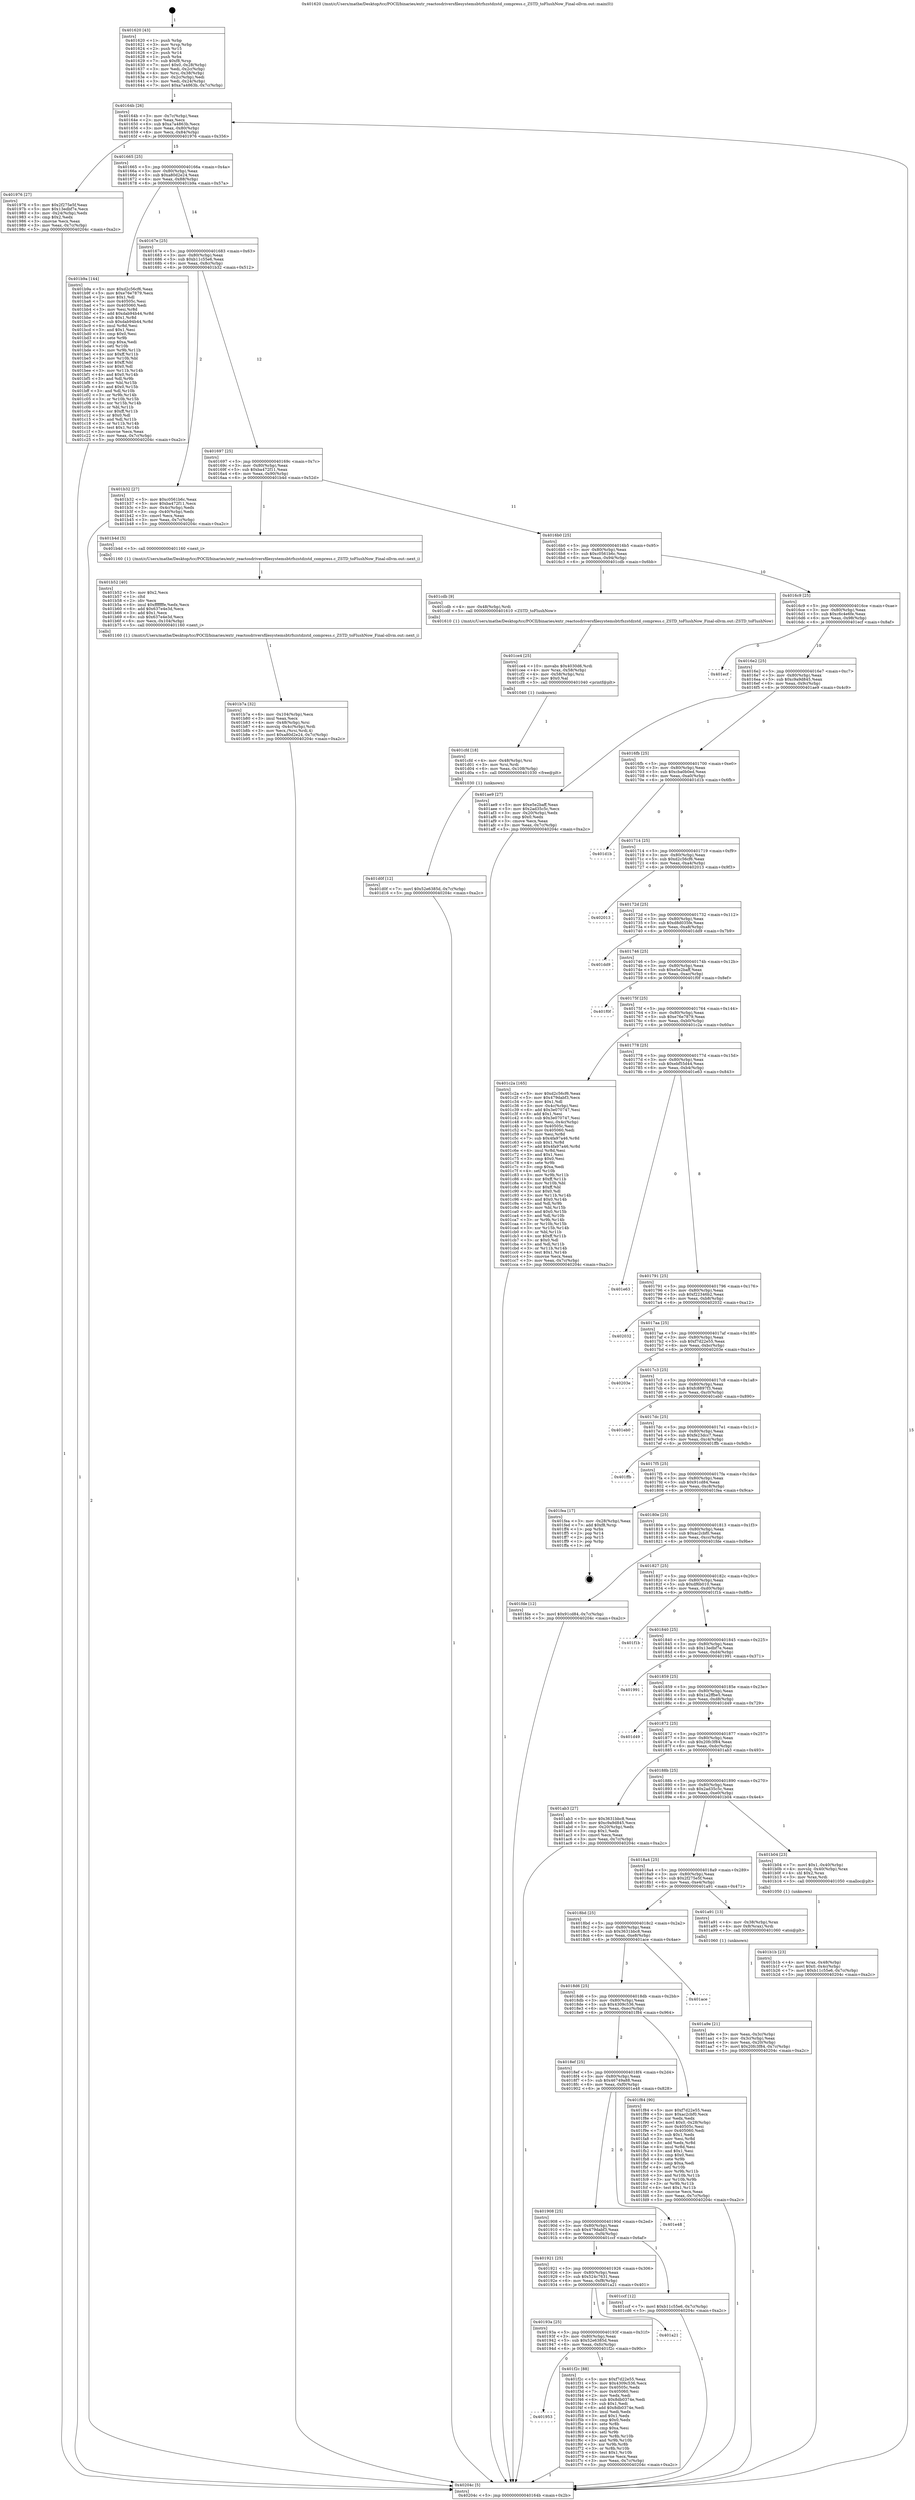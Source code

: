 digraph "0x401620" {
  label = "0x401620 (/mnt/c/Users/mathe/Desktop/tcc/POCII/binaries/extr_reactosdriversfilesystemsbtrfszstdzstd_compress.c_ZSTD_toFlushNow_Final-ollvm.out::main(0))"
  labelloc = "t"
  node[shape=record]

  Entry [label="",width=0.3,height=0.3,shape=circle,fillcolor=black,style=filled]
  "0x40164b" [label="{
     0x40164b [26]\l
     | [instrs]\l
     &nbsp;&nbsp;0x40164b \<+3\>: mov -0x7c(%rbp),%eax\l
     &nbsp;&nbsp;0x40164e \<+2\>: mov %eax,%ecx\l
     &nbsp;&nbsp;0x401650 \<+6\>: sub $0xa7a4863b,%ecx\l
     &nbsp;&nbsp;0x401656 \<+3\>: mov %eax,-0x80(%rbp)\l
     &nbsp;&nbsp;0x401659 \<+6\>: mov %ecx,-0x84(%rbp)\l
     &nbsp;&nbsp;0x40165f \<+6\>: je 0000000000401976 \<main+0x356\>\l
  }"]
  "0x401976" [label="{
     0x401976 [27]\l
     | [instrs]\l
     &nbsp;&nbsp;0x401976 \<+5\>: mov $0x2f275e5f,%eax\l
     &nbsp;&nbsp;0x40197b \<+5\>: mov $0x13edbf7e,%ecx\l
     &nbsp;&nbsp;0x401980 \<+3\>: mov -0x24(%rbp),%edx\l
     &nbsp;&nbsp;0x401983 \<+3\>: cmp $0x2,%edx\l
     &nbsp;&nbsp;0x401986 \<+3\>: cmovne %ecx,%eax\l
     &nbsp;&nbsp;0x401989 \<+3\>: mov %eax,-0x7c(%rbp)\l
     &nbsp;&nbsp;0x40198c \<+5\>: jmp 000000000040204c \<main+0xa2c\>\l
  }"]
  "0x401665" [label="{
     0x401665 [25]\l
     | [instrs]\l
     &nbsp;&nbsp;0x401665 \<+5\>: jmp 000000000040166a \<main+0x4a\>\l
     &nbsp;&nbsp;0x40166a \<+3\>: mov -0x80(%rbp),%eax\l
     &nbsp;&nbsp;0x40166d \<+5\>: sub $0xa80d2e24,%eax\l
     &nbsp;&nbsp;0x401672 \<+6\>: mov %eax,-0x88(%rbp)\l
     &nbsp;&nbsp;0x401678 \<+6\>: je 0000000000401b9a \<main+0x57a\>\l
  }"]
  "0x40204c" [label="{
     0x40204c [5]\l
     | [instrs]\l
     &nbsp;&nbsp;0x40204c \<+5\>: jmp 000000000040164b \<main+0x2b\>\l
  }"]
  "0x401620" [label="{
     0x401620 [43]\l
     | [instrs]\l
     &nbsp;&nbsp;0x401620 \<+1\>: push %rbp\l
     &nbsp;&nbsp;0x401621 \<+3\>: mov %rsp,%rbp\l
     &nbsp;&nbsp;0x401624 \<+2\>: push %r15\l
     &nbsp;&nbsp;0x401626 \<+2\>: push %r14\l
     &nbsp;&nbsp;0x401628 \<+1\>: push %rbx\l
     &nbsp;&nbsp;0x401629 \<+7\>: sub $0xf8,%rsp\l
     &nbsp;&nbsp;0x401630 \<+7\>: movl $0x0,-0x28(%rbp)\l
     &nbsp;&nbsp;0x401637 \<+3\>: mov %edi,-0x2c(%rbp)\l
     &nbsp;&nbsp;0x40163a \<+4\>: mov %rsi,-0x38(%rbp)\l
     &nbsp;&nbsp;0x40163e \<+3\>: mov -0x2c(%rbp),%edi\l
     &nbsp;&nbsp;0x401641 \<+3\>: mov %edi,-0x24(%rbp)\l
     &nbsp;&nbsp;0x401644 \<+7\>: movl $0xa7a4863b,-0x7c(%rbp)\l
  }"]
  Exit [label="",width=0.3,height=0.3,shape=circle,fillcolor=black,style=filled,peripheries=2]
  "0x401b9a" [label="{
     0x401b9a [144]\l
     | [instrs]\l
     &nbsp;&nbsp;0x401b9a \<+5\>: mov $0xd2c56cf6,%eax\l
     &nbsp;&nbsp;0x401b9f \<+5\>: mov $0xe76e7879,%ecx\l
     &nbsp;&nbsp;0x401ba4 \<+2\>: mov $0x1,%dl\l
     &nbsp;&nbsp;0x401ba6 \<+7\>: mov 0x40505c,%esi\l
     &nbsp;&nbsp;0x401bad \<+7\>: mov 0x405060,%edi\l
     &nbsp;&nbsp;0x401bb4 \<+3\>: mov %esi,%r8d\l
     &nbsp;&nbsp;0x401bb7 \<+7\>: add $0xdab94b44,%r8d\l
     &nbsp;&nbsp;0x401bbe \<+4\>: sub $0x1,%r8d\l
     &nbsp;&nbsp;0x401bc2 \<+7\>: sub $0xdab94b44,%r8d\l
     &nbsp;&nbsp;0x401bc9 \<+4\>: imul %r8d,%esi\l
     &nbsp;&nbsp;0x401bcd \<+3\>: and $0x1,%esi\l
     &nbsp;&nbsp;0x401bd0 \<+3\>: cmp $0x0,%esi\l
     &nbsp;&nbsp;0x401bd3 \<+4\>: sete %r9b\l
     &nbsp;&nbsp;0x401bd7 \<+3\>: cmp $0xa,%edi\l
     &nbsp;&nbsp;0x401bda \<+4\>: setl %r10b\l
     &nbsp;&nbsp;0x401bde \<+3\>: mov %r9b,%r11b\l
     &nbsp;&nbsp;0x401be1 \<+4\>: xor $0xff,%r11b\l
     &nbsp;&nbsp;0x401be5 \<+3\>: mov %r10b,%bl\l
     &nbsp;&nbsp;0x401be8 \<+3\>: xor $0xff,%bl\l
     &nbsp;&nbsp;0x401beb \<+3\>: xor $0x0,%dl\l
     &nbsp;&nbsp;0x401bee \<+3\>: mov %r11b,%r14b\l
     &nbsp;&nbsp;0x401bf1 \<+4\>: and $0x0,%r14b\l
     &nbsp;&nbsp;0x401bf5 \<+3\>: and %dl,%r9b\l
     &nbsp;&nbsp;0x401bf8 \<+3\>: mov %bl,%r15b\l
     &nbsp;&nbsp;0x401bfb \<+4\>: and $0x0,%r15b\l
     &nbsp;&nbsp;0x401bff \<+3\>: and %dl,%r10b\l
     &nbsp;&nbsp;0x401c02 \<+3\>: or %r9b,%r14b\l
     &nbsp;&nbsp;0x401c05 \<+3\>: or %r10b,%r15b\l
     &nbsp;&nbsp;0x401c08 \<+3\>: xor %r15b,%r14b\l
     &nbsp;&nbsp;0x401c0b \<+3\>: or %bl,%r11b\l
     &nbsp;&nbsp;0x401c0e \<+4\>: xor $0xff,%r11b\l
     &nbsp;&nbsp;0x401c12 \<+3\>: or $0x0,%dl\l
     &nbsp;&nbsp;0x401c15 \<+3\>: and %dl,%r11b\l
     &nbsp;&nbsp;0x401c18 \<+3\>: or %r11b,%r14b\l
     &nbsp;&nbsp;0x401c1b \<+4\>: test $0x1,%r14b\l
     &nbsp;&nbsp;0x401c1f \<+3\>: cmovne %ecx,%eax\l
     &nbsp;&nbsp;0x401c22 \<+3\>: mov %eax,-0x7c(%rbp)\l
     &nbsp;&nbsp;0x401c25 \<+5\>: jmp 000000000040204c \<main+0xa2c\>\l
  }"]
  "0x40167e" [label="{
     0x40167e [25]\l
     | [instrs]\l
     &nbsp;&nbsp;0x40167e \<+5\>: jmp 0000000000401683 \<main+0x63\>\l
     &nbsp;&nbsp;0x401683 \<+3\>: mov -0x80(%rbp),%eax\l
     &nbsp;&nbsp;0x401686 \<+5\>: sub $0xb11c55e6,%eax\l
     &nbsp;&nbsp;0x40168b \<+6\>: mov %eax,-0x8c(%rbp)\l
     &nbsp;&nbsp;0x401691 \<+6\>: je 0000000000401b32 \<main+0x512\>\l
  }"]
  "0x401953" [label="{
     0x401953\l
  }", style=dashed]
  "0x401b32" [label="{
     0x401b32 [27]\l
     | [instrs]\l
     &nbsp;&nbsp;0x401b32 \<+5\>: mov $0xc0561b6c,%eax\l
     &nbsp;&nbsp;0x401b37 \<+5\>: mov $0xba472f11,%ecx\l
     &nbsp;&nbsp;0x401b3c \<+3\>: mov -0x4c(%rbp),%edx\l
     &nbsp;&nbsp;0x401b3f \<+3\>: cmp -0x40(%rbp),%edx\l
     &nbsp;&nbsp;0x401b42 \<+3\>: cmovl %ecx,%eax\l
     &nbsp;&nbsp;0x401b45 \<+3\>: mov %eax,-0x7c(%rbp)\l
     &nbsp;&nbsp;0x401b48 \<+5\>: jmp 000000000040204c \<main+0xa2c\>\l
  }"]
  "0x401697" [label="{
     0x401697 [25]\l
     | [instrs]\l
     &nbsp;&nbsp;0x401697 \<+5\>: jmp 000000000040169c \<main+0x7c\>\l
     &nbsp;&nbsp;0x40169c \<+3\>: mov -0x80(%rbp),%eax\l
     &nbsp;&nbsp;0x40169f \<+5\>: sub $0xba472f11,%eax\l
     &nbsp;&nbsp;0x4016a4 \<+6\>: mov %eax,-0x90(%rbp)\l
     &nbsp;&nbsp;0x4016aa \<+6\>: je 0000000000401b4d \<main+0x52d\>\l
  }"]
  "0x401f2c" [label="{
     0x401f2c [88]\l
     | [instrs]\l
     &nbsp;&nbsp;0x401f2c \<+5\>: mov $0xf7d22e55,%eax\l
     &nbsp;&nbsp;0x401f31 \<+5\>: mov $0x4309c536,%ecx\l
     &nbsp;&nbsp;0x401f36 \<+7\>: mov 0x40505c,%edx\l
     &nbsp;&nbsp;0x401f3d \<+7\>: mov 0x405060,%esi\l
     &nbsp;&nbsp;0x401f44 \<+2\>: mov %edx,%edi\l
     &nbsp;&nbsp;0x401f46 \<+6\>: sub $0x8db0374e,%edi\l
     &nbsp;&nbsp;0x401f4c \<+3\>: sub $0x1,%edi\l
     &nbsp;&nbsp;0x401f4f \<+6\>: add $0x8db0374e,%edi\l
     &nbsp;&nbsp;0x401f55 \<+3\>: imul %edi,%edx\l
     &nbsp;&nbsp;0x401f58 \<+3\>: and $0x1,%edx\l
     &nbsp;&nbsp;0x401f5b \<+3\>: cmp $0x0,%edx\l
     &nbsp;&nbsp;0x401f5e \<+4\>: sete %r8b\l
     &nbsp;&nbsp;0x401f62 \<+3\>: cmp $0xa,%esi\l
     &nbsp;&nbsp;0x401f65 \<+4\>: setl %r9b\l
     &nbsp;&nbsp;0x401f69 \<+3\>: mov %r8b,%r10b\l
     &nbsp;&nbsp;0x401f6c \<+3\>: and %r9b,%r10b\l
     &nbsp;&nbsp;0x401f6f \<+3\>: xor %r9b,%r8b\l
     &nbsp;&nbsp;0x401f72 \<+3\>: or %r8b,%r10b\l
     &nbsp;&nbsp;0x401f75 \<+4\>: test $0x1,%r10b\l
     &nbsp;&nbsp;0x401f79 \<+3\>: cmovne %ecx,%eax\l
     &nbsp;&nbsp;0x401f7c \<+3\>: mov %eax,-0x7c(%rbp)\l
     &nbsp;&nbsp;0x401f7f \<+5\>: jmp 000000000040204c \<main+0xa2c\>\l
  }"]
  "0x401b4d" [label="{
     0x401b4d [5]\l
     | [instrs]\l
     &nbsp;&nbsp;0x401b4d \<+5\>: call 0000000000401160 \<next_i\>\l
     | [calls]\l
     &nbsp;&nbsp;0x401160 \{1\} (/mnt/c/Users/mathe/Desktop/tcc/POCII/binaries/extr_reactosdriversfilesystemsbtrfszstdzstd_compress.c_ZSTD_toFlushNow_Final-ollvm.out::next_i)\l
  }"]
  "0x4016b0" [label="{
     0x4016b0 [25]\l
     | [instrs]\l
     &nbsp;&nbsp;0x4016b0 \<+5\>: jmp 00000000004016b5 \<main+0x95\>\l
     &nbsp;&nbsp;0x4016b5 \<+3\>: mov -0x80(%rbp),%eax\l
     &nbsp;&nbsp;0x4016b8 \<+5\>: sub $0xc0561b6c,%eax\l
     &nbsp;&nbsp;0x4016bd \<+6\>: mov %eax,-0x94(%rbp)\l
     &nbsp;&nbsp;0x4016c3 \<+6\>: je 0000000000401cdb \<main+0x6bb\>\l
  }"]
  "0x40193a" [label="{
     0x40193a [25]\l
     | [instrs]\l
     &nbsp;&nbsp;0x40193a \<+5\>: jmp 000000000040193f \<main+0x31f\>\l
     &nbsp;&nbsp;0x40193f \<+3\>: mov -0x80(%rbp),%eax\l
     &nbsp;&nbsp;0x401942 \<+5\>: sub $0x52e6385d,%eax\l
     &nbsp;&nbsp;0x401947 \<+6\>: mov %eax,-0xfc(%rbp)\l
     &nbsp;&nbsp;0x40194d \<+6\>: je 0000000000401f2c \<main+0x90c\>\l
  }"]
  "0x401cdb" [label="{
     0x401cdb [9]\l
     | [instrs]\l
     &nbsp;&nbsp;0x401cdb \<+4\>: mov -0x48(%rbp),%rdi\l
     &nbsp;&nbsp;0x401cdf \<+5\>: call 0000000000401610 \<ZSTD_toFlushNow\>\l
     | [calls]\l
     &nbsp;&nbsp;0x401610 \{1\} (/mnt/c/Users/mathe/Desktop/tcc/POCII/binaries/extr_reactosdriversfilesystemsbtrfszstdzstd_compress.c_ZSTD_toFlushNow_Final-ollvm.out::ZSTD_toFlushNow)\l
  }"]
  "0x4016c9" [label="{
     0x4016c9 [25]\l
     | [instrs]\l
     &nbsp;&nbsp;0x4016c9 \<+5\>: jmp 00000000004016ce \<main+0xae\>\l
     &nbsp;&nbsp;0x4016ce \<+3\>: mov -0x80(%rbp),%eax\l
     &nbsp;&nbsp;0x4016d1 \<+5\>: sub $0xc6c4e6fe,%eax\l
     &nbsp;&nbsp;0x4016d6 \<+6\>: mov %eax,-0x98(%rbp)\l
     &nbsp;&nbsp;0x4016dc \<+6\>: je 0000000000401ecf \<main+0x8af\>\l
  }"]
  "0x401a21" [label="{
     0x401a21\l
  }", style=dashed]
  "0x401ecf" [label="{
     0x401ecf\l
  }", style=dashed]
  "0x4016e2" [label="{
     0x4016e2 [25]\l
     | [instrs]\l
     &nbsp;&nbsp;0x4016e2 \<+5\>: jmp 00000000004016e7 \<main+0xc7\>\l
     &nbsp;&nbsp;0x4016e7 \<+3\>: mov -0x80(%rbp),%eax\l
     &nbsp;&nbsp;0x4016ea \<+5\>: sub $0xc9a9d845,%eax\l
     &nbsp;&nbsp;0x4016ef \<+6\>: mov %eax,-0x9c(%rbp)\l
     &nbsp;&nbsp;0x4016f5 \<+6\>: je 0000000000401ae9 \<main+0x4c9\>\l
  }"]
  "0x401d0f" [label="{
     0x401d0f [12]\l
     | [instrs]\l
     &nbsp;&nbsp;0x401d0f \<+7\>: movl $0x52e6385d,-0x7c(%rbp)\l
     &nbsp;&nbsp;0x401d16 \<+5\>: jmp 000000000040204c \<main+0xa2c\>\l
  }"]
  "0x401ae9" [label="{
     0x401ae9 [27]\l
     | [instrs]\l
     &nbsp;&nbsp;0x401ae9 \<+5\>: mov $0xe5e2baff,%eax\l
     &nbsp;&nbsp;0x401aee \<+5\>: mov $0x2ad35c5c,%ecx\l
     &nbsp;&nbsp;0x401af3 \<+3\>: mov -0x20(%rbp),%edx\l
     &nbsp;&nbsp;0x401af6 \<+3\>: cmp $0x0,%edx\l
     &nbsp;&nbsp;0x401af9 \<+3\>: cmove %ecx,%eax\l
     &nbsp;&nbsp;0x401afc \<+3\>: mov %eax,-0x7c(%rbp)\l
     &nbsp;&nbsp;0x401aff \<+5\>: jmp 000000000040204c \<main+0xa2c\>\l
  }"]
  "0x4016fb" [label="{
     0x4016fb [25]\l
     | [instrs]\l
     &nbsp;&nbsp;0x4016fb \<+5\>: jmp 0000000000401700 \<main+0xe0\>\l
     &nbsp;&nbsp;0x401700 \<+3\>: mov -0x80(%rbp),%eax\l
     &nbsp;&nbsp;0x401703 \<+5\>: sub $0xcba0b0ed,%eax\l
     &nbsp;&nbsp;0x401708 \<+6\>: mov %eax,-0xa0(%rbp)\l
     &nbsp;&nbsp;0x40170e \<+6\>: je 0000000000401d1b \<main+0x6fb\>\l
  }"]
  "0x401cfd" [label="{
     0x401cfd [18]\l
     | [instrs]\l
     &nbsp;&nbsp;0x401cfd \<+4\>: mov -0x48(%rbp),%rsi\l
     &nbsp;&nbsp;0x401d01 \<+3\>: mov %rsi,%rdi\l
     &nbsp;&nbsp;0x401d04 \<+6\>: mov %eax,-0x108(%rbp)\l
     &nbsp;&nbsp;0x401d0a \<+5\>: call 0000000000401030 \<free@plt\>\l
     | [calls]\l
     &nbsp;&nbsp;0x401030 \{1\} (unknown)\l
  }"]
  "0x401d1b" [label="{
     0x401d1b\l
  }", style=dashed]
  "0x401714" [label="{
     0x401714 [25]\l
     | [instrs]\l
     &nbsp;&nbsp;0x401714 \<+5\>: jmp 0000000000401719 \<main+0xf9\>\l
     &nbsp;&nbsp;0x401719 \<+3\>: mov -0x80(%rbp),%eax\l
     &nbsp;&nbsp;0x40171c \<+5\>: sub $0xd2c56cf6,%eax\l
     &nbsp;&nbsp;0x401721 \<+6\>: mov %eax,-0xa4(%rbp)\l
     &nbsp;&nbsp;0x401727 \<+6\>: je 0000000000402013 \<main+0x9f3\>\l
  }"]
  "0x401ce4" [label="{
     0x401ce4 [25]\l
     | [instrs]\l
     &nbsp;&nbsp;0x401ce4 \<+10\>: movabs $0x4030d6,%rdi\l
     &nbsp;&nbsp;0x401cee \<+4\>: mov %rax,-0x58(%rbp)\l
     &nbsp;&nbsp;0x401cf2 \<+4\>: mov -0x58(%rbp),%rsi\l
     &nbsp;&nbsp;0x401cf6 \<+2\>: mov $0x0,%al\l
     &nbsp;&nbsp;0x401cf8 \<+5\>: call 0000000000401040 \<printf@plt\>\l
     | [calls]\l
     &nbsp;&nbsp;0x401040 \{1\} (unknown)\l
  }"]
  "0x402013" [label="{
     0x402013\l
  }", style=dashed]
  "0x40172d" [label="{
     0x40172d [25]\l
     | [instrs]\l
     &nbsp;&nbsp;0x40172d \<+5\>: jmp 0000000000401732 \<main+0x112\>\l
     &nbsp;&nbsp;0x401732 \<+3\>: mov -0x80(%rbp),%eax\l
     &nbsp;&nbsp;0x401735 \<+5\>: sub $0xd8d035fe,%eax\l
     &nbsp;&nbsp;0x40173a \<+6\>: mov %eax,-0xa8(%rbp)\l
     &nbsp;&nbsp;0x401740 \<+6\>: je 0000000000401dd9 \<main+0x7b9\>\l
  }"]
  "0x401921" [label="{
     0x401921 [25]\l
     | [instrs]\l
     &nbsp;&nbsp;0x401921 \<+5\>: jmp 0000000000401926 \<main+0x306\>\l
     &nbsp;&nbsp;0x401926 \<+3\>: mov -0x80(%rbp),%eax\l
     &nbsp;&nbsp;0x401929 \<+5\>: sub $0x524c7631,%eax\l
     &nbsp;&nbsp;0x40192e \<+6\>: mov %eax,-0xf8(%rbp)\l
     &nbsp;&nbsp;0x401934 \<+6\>: je 0000000000401a21 \<main+0x401\>\l
  }"]
  "0x401dd9" [label="{
     0x401dd9\l
  }", style=dashed]
  "0x401746" [label="{
     0x401746 [25]\l
     | [instrs]\l
     &nbsp;&nbsp;0x401746 \<+5\>: jmp 000000000040174b \<main+0x12b\>\l
     &nbsp;&nbsp;0x40174b \<+3\>: mov -0x80(%rbp),%eax\l
     &nbsp;&nbsp;0x40174e \<+5\>: sub $0xe5e2baff,%eax\l
     &nbsp;&nbsp;0x401753 \<+6\>: mov %eax,-0xac(%rbp)\l
     &nbsp;&nbsp;0x401759 \<+6\>: je 0000000000401f0f \<main+0x8ef\>\l
  }"]
  "0x401ccf" [label="{
     0x401ccf [12]\l
     | [instrs]\l
     &nbsp;&nbsp;0x401ccf \<+7\>: movl $0xb11c55e6,-0x7c(%rbp)\l
     &nbsp;&nbsp;0x401cd6 \<+5\>: jmp 000000000040204c \<main+0xa2c\>\l
  }"]
  "0x401f0f" [label="{
     0x401f0f\l
  }", style=dashed]
  "0x40175f" [label="{
     0x40175f [25]\l
     | [instrs]\l
     &nbsp;&nbsp;0x40175f \<+5\>: jmp 0000000000401764 \<main+0x144\>\l
     &nbsp;&nbsp;0x401764 \<+3\>: mov -0x80(%rbp),%eax\l
     &nbsp;&nbsp;0x401767 \<+5\>: sub $0xe76e7879,%eax\l
     &nbsp;&nbsp;0x40176c \<+6\>: mov %eax,-0xb0(%rbp)\l
     &nbsp;&nbsp;0x401772 \<+6\>: je 0000000000401c2a \<main+0x60a\>\l
  }"]
  "0x401908" [label="{
     0x401908 [25]\l
     | [instrs]\l
     &nbsp;&nbsp;0x401908 \<+5\>: jmp 000000000040190d \<main+0x2ed\>\l
     &nbsp;&nbsp;0x40190d \<+3\>: mov -0x80(%rbp),%eax\l
     &nbsp;&nbsp;0x401910 \<+5\>: sub $0x479dabf3,%eax\l
     &nbsp;&nbsp;0x401915 \<+6\>: mov %eax,-0xf4(%rbp)\l
     &nbsp;&nbsp;0x40191b \<+6\>: je 0000000000401ccf \<main+0x6af\>\l
  }"]
  "0x401c2a" [label="{
     0x401c2a [165]\l
     | [instrs]\l
     &nbsp;&nbsp;0x401c2a \<+5\>: mov $0xd2c56cf6,%eax\l
     &nbsp;&nbsp;0x401c2f \<+5\>: mov $0x479dabf3,%ecx\l
     &nbsp;&nbsp;0x401c34 \<+2\>: mov $0x1,%dl\l
     &nbsp;&nbsp;0x401c36 \<+3\>: mov -0x4c(%rbp),%esi\l
     &nbsp;&nbsp;0x401c39 \<+6\>: add $0x3e070747,%esi\l
     &nbsp;&nbsp;0x401c3f \<+3\>: add $0x1,%esi\l
     &nbsp;&nbsp;0x401c42 \<+6\>: sub $0x3e070747,%esi\l
     &nbsp;&nbsp;0x401c48 \<+3\>: mov %esi,-0x4c(%rbp)\l
     &nbsp;&nbsp;0x401c4b \<+7\>: mov 0x40505c,%esi\l
     &nbsp;&nbsp;0x401c52 \<+7\>: mov 0x405060,%edi\l
     &nbsp;&nbsp;0x401c59 \<+3\>: mov %esi,%r8d\l
     &nbsp;&nbsp;0x401c5c \<+7\>: sub $0x4fa97a46,%r8d\l
     &nbsp;&nbsp;0x401c63 \<+4\>: sub $0x1,%r8d\l
     &nbsp;&nbsp;0x401c67 \<+7\>: add $0x4fa97a46,%r8d\l
     &nbsp;&nbsp;0x401c6e \<+4\>: imul %r8d,%esi\l
     &nbsp;&nbsp;0x401c72 \<+3\>: and $0x1,%esi\l
     &nbsp;&nbsp;0x401c75 \<+3\>: cmp $0x0,%esi\l
     &nbsp;&nbsp;0x401c78 \<+4\>: sete %r9b\l
     &nbsp;&nbsp;0x401c7c \<+3\>: cmp $0xa,%edi\l
     &nbsp;&nbsp;0x401c7f \<+4\>: setl %r10b\l
     &nbsp;&nbsp;0x401c83 \<+3\>: mov %r9b,%r11b\l
     &nbsp;&nbsp;0x401c86 \<+4\>: xor $0xff,%r11b\l
     &nbsp;&nbsp;0x401c8a \<+3\>: mov %r10b,%bl\l
     &nbsp;&nbsp;0x401c8d \<+3\>: xor $0xff,%bl\l
     &nbsp;&nbsp;0x401c90 \<+3\>: xor $0x0,%dl\l
     &nbsp;&nbsp;0x401c93 \<+3\>: mov %r11b,%r14b\l
     &nbsp;&nbsp;0x401c96 \<+4\>: and $0x0,%r14b\l
     &nbsp;&nbsp;0x401c9a \<+3\>: and %dl,%r9b\l
     &nbsp;&nbsp;0x401c9d \<+3\>: mov %bl,%r15b\l
     &nbsp;&nbsp;0x401ca0 \<+4\>: and $0x0,%r15b\l
     &nbsp;&nbsp;0x401ca4 \<+3\>: and %dl,%r10b\l
     &nbsp;&nbsp;0x401ca7 \<+3\>: or %r9b,%r14b\l
     &nbsp;&nbsp;0x401caa \<+3\>: or %r10b,%r15b\l
     &nbsp;&nbsp;0x401cad \<+3\>: xor %r15b,%r14b\l
     &nbsp;&nbsp;0x401cb0 \<+3\>: or %bl,%r11b\l
     &nbsp;&nbsp;0x401cb3 \<+4\>: xor $0xff,%r11b\l
     &nbsp;&nbsp;0x401cb7 \<+3\>: or $0x0,%dl\l
     &nbsp;&nbsp;0x401cba \<+3\>: and %dl,%r11b\l
     &nbsp;&nbsp;0x401cbd \<+3\>: or %r11b,%r14b\l
     &nbsp;&nbsp;0x401cc0 \<+4\>: test $0x1,%r14b\l
     &nbsp;&nbsp;0x401cc4 \<+3\>: cmovne %ecx,%eax\l
     &nbsp;&nbsp;0x401cc7 \<+3\>: mov %eax,-0x7c(%rbp)\l
     &nbsp;&nbsp;0x401cca \<+5\>: jmp 000000000040204c \<main+0xa2c\>\l
  }"]
  "0x401778" [label="{
     0x401778 [25]\l
     | [instrs]\l
     &nbsp;&nbsp;0x401778 \<+5\>: jmp 000000000040177d \<main+0x15d\>\l
     &nbsp;&nbsp;0x40177d \<+3\>: mov -0x80(%rbp),%eax\l
     &nbsp;&nbsp;0x401780 \<+5\>: sub $0xebf55d44,%eax\l
     &nbsp;&nbsp;0x401785 \<+6\>: mov %eax,-0xb4(%rbp)\l
     &nbsp;&nbsp;0x40178b \<+6\>: je 0000000000401e63 \<main+0x843\>\l
  }"]
  "0x401e48" [label="{
     0x401e48\l
  }", style=dashed]
  "0x401e63" [label="{
     0x401e63\l
  }", style=dashed]
  "0x401791" [label="{
     0x401791 [25]\l
     | [instrs]\l
     &nbsp;&nbsp;0x401791 \<+5\>: jmp 0000000000401796 \<main+0x176\>\l
     &nbsp;&nbsp;0x401796 \<+3\>: mov -0x80(%rbp),%eax\l
     &nbsp;&nbsp;0x401799 \<+5\>: sub $0xf22346b2,%eax\l
     &nbsp;&nbsp;0x40179e \<+6\>: mov %eax,-0xb8(%rbp)\l
     &nbsp;&nbsp;0x4017a4 \<+6\>: je 0000000000402032 \<main+0xa12\>\l
  }"]
  "0x4018ef" [label="{
     0x4018ef [25]\l
     | [instrs]\l
     &nbsp;&nbsp;0x4018ef \<+5\>: jmp 00000000004018f4 \<main+0x2d4\>\l
     &nbsp;&nbsp;0x4018f4 \<+3\>: mov -0x80(%rbp),%eax\l
     &nbsp;&nbsp;0x4018f7 \<+5\>: sub $0x46749a88,%eax\l
     &nbsp;&nbsp;0x4018fc \<+6\>: mov %eax,-0xf0(%rbp)\l
     &nbsp;&nbsp;0x401902 \<+6\>: je 0000000000401e48 \<main+0x828\>\l
  }"]
  "0x402032" [label="{
     0x402032\l
  }", style=dashed]
  "0x4017aa" [label="{
     0x4017aa [25]\l
     | [instrs]\l
     &nbsp;&nbsp;0x4017aa \<+5\>: jmp 00000000004017af \<main+0x18f\>\l
     &nbsp;&nbsp;0x4017af \<+3\>: mov -0x80(%rbp),%eax\l
     &nbsp;&nbsp;0x4017b2 \<+5\>: sub $0xf7d22e55,%eax\l
     &nbsp;&nbsp;0x4017b7 \<+6\>: mov %eax,-0xbc(%rbp)\l
     &nbsp;&nbsp;0x4017bd \<+6\>: je 000000000040203e \<main+0xa1e\>\l
  }"]
  "0x401f84" [label="{
     0x401f84 [90]\l
     | [instrs]\l
     &nbsp;&nbsp;0x401f84 \<+5\>: mov $0xf7d22e55,%eax\l
     &nbsp;&nbsp;0x401f89 \<+5\>: mov $0xac2cbf0,%ecx\l
     &nbsp;&nbsp;0x401f8e \<+2\>: xor %edx,%edx\l
     &nbsp;&nbsp;0x401f90 \<+7\>: movl $0x0,-0x28(%rbp)\l
     &nbsp;&nbsp;0x401f97 \<+7\>: mov 0x40505c,%esi\l
     &nbsp;&nbsp;0x401f9e \<+7\>: mov 0x405060,%edi\l
     &nbsp;&nbsp;0x401fa5 \<+3\>: sub $0x1,%edx\l
     &nbsp;&nbsp;0x401fa8 \<+3\>: mov %esi,%r8d\l
     &nbsp;&nbsp;0x401fab \<+3\>: add %edx,%r8d\l
     &nbsp;&nbsp;0x401fae \<+4\>: imul %r8d,%esi\l
     &nbsp;&nbsp;0x401fb2 \<+3\>: and $0x1,%esi\l
     &nbsp;&nbsp;0x401fb5 \<+3\>: cmp $0x0,%esi\l
     &nbsp;&nbsp;0x401fb8 \<+4\>: sete %r9b\l
     &nbsp;&nbsp;0x401fbc \<+3\>: cmp $0xa,%edi\l
     &nbsp;&nbsp;0x401fbf \<+4\>: setl %r10b\l
     &nbsp;&nbsp;0x401fc3 \<+3\>: mov %r9b,%r11b\l
     &nbsp;&nbsp;0x401fc6 \<+3\>: and %r10b,%r11b\l
     &nbsp;&nbsp;0x401fc9 \<+3\>: xor %r10b,%r9b\l
     &nbsp;&nbsp;0x401fcc \<+3\>: or %r9b,%r11b\l
     &nbsp;&nbsp;0x401fcf \<+4\>: test $0x1,%r11b\l
     &nbsp;&nbsp;0x401fd3 \<+3\>: cmovne %ecx,%eax\l
     &nbsp;&nbsp;0x401fd6 \<+3\>: mov %eax,-0x7c(%rbp)\l
     &nbsp;&nbsp;0x401fd9 \<+5\>: jmp 000000000040204c \<main+0xa2c\>\l
  }"]
  "0x40203e" [label="{
     0x40203e\l
  }", style=dashed]
  "0x4017c3" [label="{
     0x4017c3 [25]\l
     | [instrs]\l
     &nbsp;&nbsp;0x4017c3 \<+5\>: jmp 00000000004017c8 \<main+0x1a8\>\l
     &nbsp;&nbsp;0x4017c8 \<+3\>: mov -0x80(%rbp),%eax\l
     &nbsp;&nbsp;0x4017cb \<+5\>: sub $0xfc8897f3,%eax\l
     &nbsp;&nbsp;0x4017d0 \<+6\>: mov %eax,-0xc0(%rbp)\l
     &nbsp;&nbsp;0x4017d6 \<+6\>: je 0000000000401eb0 \<main+0x890\>\l
  }"]
  "0x4018d6" [label="{
     0x4018d6 [25]\l
     | [instrs]\l
     &nbsp;&nbsp;0x4018d6 \<+5\>: jmp 00000000004018db \<main+0x2bb\>\l
     &nbsp;&nbsp;0x4018db \<+3\>: mov -0x80(%rbp),%eax\l
     &nbsp;&nbsp;0x4018de \<+5\>: sub $0x4309c536,%eax\l
     &nbsp;&nbsp;0x4018e3 \<+6\>: mov %eax,-0xec(%rbp)\l
     &nbsp;&nbsp;0x4018e9 \<+6\>: je 0000000000401f84 \<main+0x964\>\l
  }"]
  "0x401eb0" [label="{
     0x401eb0\l
  }", style=dashed]
  "0x4017dc" [label="{
     0x4017dc [25]\l
     | [instrs]\l
     &nbsp;&nbsp;0x4017dc \<+5\>: jmp 00000000004017e1 \<main+0x1c1\>\l
     &nbsp;&nbsp;0x4017e1 \<+3\>: mov -0x80(%rbp),%eax\l
     &nbsp;&nbsp;0x4017e4 \<+5\>: sub $0xfe23dcc7,%eax\l
     &nbsp;&nbsp;0x4017e9 \<+6\>: mov %eax,-0xc4(%rbp)\l
     &nbsp;&nbsp;0x4017ef \<+6\>: je 0000000000401ffb \<main+0x9db\>\l
  }"]
  "0x401ace" [label="{
     0x401ace\l
  }", style=dashed]
  "0x401ffb" [label="{
     0x401ffb\l
  }", style=dashed]
  "0x4017f5" [label="{
     0x4017f5 [25]\l
     | [instrs]\l
     &nbsp;&nbsp;0x4017f5 \<+5\>: jmp 00000000004017fa \<main+0x1da\>\l
     &nbsp;&nbsp;0x4017fa \<+3\>: mov -0x80(%rbp),%eax\l
     &nbsp;&nbsp;0x4017fd \<+5\>: sub $0x91cd84,%eax\l
     &nbsp;&nbsp;0x401802 \<+6\>: mov %eax,-0xc8(%rbp)\l
     &nbsp;&nbsp;0x401808 \<+6\>: je 0000000000401fea \<main+0x9ca\>\l
  }"]
  "0x401b7a" [label="{
     0x401b7a [32]\l
     | [instrs]\l
     &nbsp;&nbsp;0x401b7a \<+6\>: mov -0x104(%rbp),%ecx\l
     &nbsp;&nbsp;0x401b80 \<+3\>: imul %eax,%ecx\l
     &nbsp;&nbsp;0x401b83 \<+4\>: mov -0x48(%rbp),%rsi\l
     &nbsp;&nbsp;0x401b87 \<+4\>: movslq -0x4c(%rbp),%rdi\l
     &nbsp;&nbsp;0x401b8b \<+3\>: mov %ecx,(%rsi,%rdi,4)\l
     &nbsp;&nbsp;0x401b8e \<+7\>: movl $0xa80d2e24,-0x7c(%rbp)\l
     &nbsp;&nbsp;0x401b95 \<+5\>: jmp 000000000040204c \<main+0xa2c\>\l
  }"]
  "0x401fea" [label="{
     0x401fea [17]\l
     | [instrs]\l
     &nbsp;&nbsp;0x401fea \<+3\>: mov -0x28(%rbp),%eax\l
     &nbsp;&nbsp;0x401fed \<+7\>: add $0xf8,%rsp\l
     &nbsp;&nbsp;0x401ff4 \<+1\>: pop %rbx\l
     &nbsp;&nbsp;0x401ff5 \<+2\>: pop %r14\l
     &nbsp;&nbsp;0x401ff7 \<+2\>: pop %r15\l
     &nbsp;&nbsp;0x401ff9 \<+1\>: pop %rbp\l
     &nbsp;&nbsp;0x401ffa \<+1\>: ret\l
  }"]
  "0x40180e" [label="{
     0x40180e [25]\l
     | [instrs]\l
     &nbsp;&nbsp;0x40180e \<+5\>: jmp 0000000000401813 \<main+0x1f3\>\l
     &nbsp;&nbsp;0x401813 \<+3\>: mov -0x80(%rbp),%eax\l
     &nbsp;&nbsp;0x401816 \<+5\>: sub $0xac2cbf0,%eax\l
     &nbsp;&nbsp;0x40181b \<+6\>: mov %eax,-0xcc(%rbp)\l
     &nbsp;&nbsp;0x401821 \<+6\>: je 0000000000401fde \<main+0x9be\>\l
  }"]
  "0x401b52" [label="{
     0x401b52 [40]\l
     | [instrs]\l
     &nbsp;&nbsp;0x401b52 \<+5\>: mov $0x2,%ecx\l
     &nbsp;&nbsp;0x401b57 \<+1\>: cltd\l
     &nbsp;&nbsp;0x401b58 \<+2\>: idiv %ecx\l
     &nbsp;&nbsp;0x401b5a \<+6\>: imul $0xfffffffe,%edx,%ecx\l
     &nbsp;&nbsp;0x401b60 \<+6\>: add $0x637e4e3d,%ecx\l
     &nbsp;&nbsp;0x401b66 \<+3\>: add $0x1,%ecx\l
     &nbsp;&nbsp;0x401b69 \<+6\>: sub $0x637e4e3d,%ecx\l
     &nbsp;&nbsp;0x401b6f \<+6\>: mov %ecx,-0x104(%rbp)\l
     &nbsp;&nbsp;0x401b75 \<+5\>: call 0000000000401160 \<next_i\>\l
     | [calls]\l
     &nbsp;&nbsp;0x401160 \{1\} (/mnt/c/Users/mathe/Desktop/tcc/POCII/binaries/extr_reactosdriversfilesystemsbtrfszstdzstd_compress.c_ZSTD_toFlushNow_Final-ollvm.out::next_i)\l
  }"]
  "0x401fde" [label="{
     0x401fde [12]\l
     | [instrs]\l
     &nbsp;&nbsp;0x401fde \<+7\>: movl $0x91cd84,-0x7c(%rbp)\l
     &nbsp;&nbsp;0x401fe5 \<+5\>: jmp 000000000040204c \<main+0xa2c\>\l
  }"]
  "0x401827" [label="{
     0x401827 [25]\l
     | [instrs]\l
     &nbsp;&nbsp;0x401827 \<+5\>: jmp 000000000040182c \<main+0x20c\>\l
     &nbsp;&nbsp;0x40182c \<+3\>: mov -0x80(%rbp),%eax\l
     &nbsp;&nbsp;0x40182f \<+5\>: sub $0xdf6b010,%eax\l
     &nbsp;&nbsp;0x401834 \<+6\>: mov %eax,-0xd0(%rbp)\l
     &nbsp;&nbsp;0x40183a \<+6\>: je 0000000000401f1b \<main+0x8fb\>\l
  }"]
  "0x401b1b" [label="{
     0x401b1b [23]\l
     | [instrs]\l
     &nbsp;&nbsp;0x401b1b \<+4\>: mov %rax,-0x48(%rbp)\l
     &nbsp;&nbsp;0x401b1f \<+7\>: movl $0x0,-0x4c(%rbp)\l
     &nbsp;&nbsp;0x401b26 \<+7\>: movl $0xb11c55e6,-0x7c(%rbp)\l
     &nbsp;&nbsp;0x401b2d \<+5\>: jmp 000000000040204c \<main+0xa2c\>\l
  }"]
  "0x401f1b" [label="{
     0x401f1b\l
  }", style=dashed]
  "0x401840" [label="{
     0x401840 [25]\l
     | [instrs]\l
     &nbsp;&nbsp;0x401840 \<+5\>: jmp 0000000000401845 \<main+0x225\>\l
     &nbsp;&nbsp;0x401845 \<+3\>: mov -0x80(%rbp),%eax\l
     &nbsp;&nbsp;0x401848 \<+5\>: sub $0x13edbf7e,%eax\l
     &nbsp;&nbsp;0x40184d \<+6\>: mov %eax,-0xd4(%rbp)\l
     &nbsp;&nbsp;0x401853 \<+6\>: je 0000000000401991 \<main+0x371\>\l
  }"]
  "0x401a9e" [label="{
     0x401a9e [21]\l
     | [instrs]\l
     &nbsp;&nbsp;0x401a9e \<+3\>: mov %eax,-0x3c(%rbp)\l
     &nbsp;&nbsp;0x401aa1 \<+3\>: mov -0x3c(%rbp),%eax\l
     &nbsp;&nbsp;0x401aa4 \<+3\>: mov %eax,-0x20(%rbp)\l
     &nbsp;&nbsp;0x401aa7 \<+7\>: movl $0x20fc3f84,-0x7c(%rbp)\l
     &nbsp;&nbsp;0x401aae \<+5\>: jmp 000000000040204c \<main+0xa2c\>\l
  }"]
  "0x401991" [label="{
     0x401991\l
  }", style=dashed]
  "0x401859" [label="{
     0x401859 [25]\l
     | [instrs]\l
     &nbsp;&nbsp;0x401859 \<+5\>: jmp 000000000040185e \<main+0x23e\>\l
     &nbsp;&nbsp;0x40185e \<+3\>: mov -0x80(%rbp),%eax\l
     &nbsp;&nbsp;0x401861 \<+5\>: sub $0x1a2ffbe5,%eax\l
     &nbsp;&nbsp;0x401866 \<+6\>: mov %eax,-0xd8(%rbp)\l
     &nbsp;&nbsp;0x40186c \<+6\>: je 0000000000401d49 \<main+0x729\>\l
  }"]
  "0x4018bd" [label="{
     0x4018bd [25]\l
     | [instrs]\l
     &nbsp;&nbsp;0x4018bd \<+5\>: jmp 00000000004018c2 \<main+0x2a2\>\l
     &nbsp;&nbsp;0x4018c2 \<+3\>: mov -0x80(%rbp),%eax\l
     &nbsp;&nbsp;0x4018c5 \<+5\>: sub $0x3631bbc8,%eax\l
     &nbsp;&nbsp;0x4018ca \<+6\>: mov %eax,-0xe8(%rbp)\l
     &nbsp;&nbsp;0x4018d0 \<+6\>: je 0000000000401ace \<main+0x4ae\>\l
  }"]
  "0x401d49" [label="{
     0x401d49\l
  }", style=dashed]
  "0x401872" [label="{
     0x401872 [25]\l
     | [instrs]\l
     &nbsp;&nbsp;0x401872 \<+5\>: jmp 0000000000401877 \<main+0x257\>\l
     &nbsp;&nbsp;0x401877 \<+3\>: mov -0x80(%rbp),%eax\l
     &nbsp;&nbsp;0x40187a \<+5\>: sub $0x20fc3f84,%eax\l
     &nbsp;&nbsp;0x40187f \<+6\>: mov %eax,-0xdc(%rbp)\l
     &nbsp;&nbsp;0x401885 \<+6\>: je 0000000000401ab3 \<main+0x493\>\l
  }"]
  "0x401a91" [label="{
     0x401a91 [13]\l
     | [instrs]\l
     &nbsp;&nbsp;0x401a91 \<+4\>: mov -0x38(%rbp),%rax\l
     &nbsp;&nbsp;0x401a95 \<+4\>: mov 0x8(%rax),%rdi\l
     &nbsp;&nbsp;0x401a99 \<+5\>: call 0000000000401060 \<atoi@plt\>\l
     | [calls]\l
     &nbsp;&nbsp;0x401060 \{1\} (unknown)\l
  }"]
  "0x401ab3" [label="{
     0x401ab3 [27]\l
     | [instrs]\l
     &nbsp;&nbsp;0x401ab3 \<+5\>: mov $0x3631bbc8,%eax\l
     &nbsp;&nbsp;0x401ab8 \<+5\>: mov $0xc9a9d845,%ecx\l
     &nbsp;&nbsp;0x401abd \<+3\>: mov -0x20(%rbp),%edx\l
     &nbsp;&nbsp;0x401ac0 \<+3\>: cmp $0x1,%edx\l
     &nbsp;&nbsp;0x401ac3 \<+3\>: cmovl %ecx,%eax\l
     &nbsp;&nbsp;0x401ac6 \<+3\>: mov %eax,-0x7c(%rbp)\l
     &nbsp;&nbsp;0x401ac9 \<+5\>: jmp 000000000040204c \<main+0xa2c\>\l
  }"]
  "0x40188b" [label="{
     0x40188b [25]\l
     | [instrs]\l
     &nbsp;&nbsp;0x40188b \<+5\>: jmp 0000000000401890 \<main+0x270\>\l
     &nbsp;&nbsp;0x401890 \<+3\>: mov -0x80(%rbp),%eax\l
     &nbsp;&nbsp;0x401893 \<+5\>: sub $0x2ad35c5c,%eax\l
     &nbsp;&nbsp;0x401898 \<+6\>: mov %eax,-0xe0(%rbp)\l
     &nbsp;&nbsp;0x40189e \<+6\>: je 0000000000401b04 \<main+0x4e4\>\l
  }"]
  "0x4018a4" [label="{
     0x4018a4 [25]\l
     | [instrs]\l
     &nbsp;&nbsp;0x4018a4 \<+5\>: jmp 00000000004018a9 \<main+0x289\>\l
     &nbsp;&nbsp;0x4018a9 \<+3\>: mov -0x80(%rbp),%eax\l
     &nbsp;&nbsp;0x4018ac \<+5\>: sub $0x2f275e5f,%eax\l
     &nbsp;&nbsp;0x4018b1 \<+6\>: mov %eax,-0xe4(%rbp)\l
     &nbsp;&nbsp;0x4018b7 \<+6\>: je 0000000000401a91 \<main+0x471\>\l
  }"]
  "0x401b04" [label="{
     0x401b04 [23]\l
     | [instrs]\l
     &nbsp;&nbsp;0x401b04 \<+7\>: movl $0x1,-0x40(%rbp)\l
     &nbsp;&nbsp;0x401b0b \<+4\>: movslq -0x40(%rbp),%rax\l
     &nbsp;&nbsp;0x401b0f \<+4\>: shl $0x2,%rax\l
     &nbsp;&nbsp;0x401b13 \<+3\>: mov %rax,%rdi\l
     &nbsp;&nbsp;0x401b16 \<+5\>: call 0000000000401050 \<malloc@plt\>\l
     | [calls]\l
     &nbsp;&nbsp;0x401050 \{1\} (unknown)\l
  }"]
  Entry -> "0x401620" [label=" 1"]
  "0x40164b" -> "0x401976" [label=" 1"]
  "0x40164b" -> "0x401665" [label=" 15"]
  "0x401976" -> "0x40204c" [label=" 1"]
  "0x401620" -> "0x40164b" [label=" 1"]
  "0x40204c" -> "0x40164b" [label=" 15"]
  "0x401fea" -> Exit [label=" 1"]
  "0x401665" -> "0x401b9a" [label=" 1"]
  "0x401665" -> "0x40167e" [label=" 14"]
  "0x401fde" -> "0x40204c" [label=" 1"]
  "0x40167e" -> "0x401b32" [label=" 2"]
  "0x40167e" -> "0x401697" [label=" 12"]
  "0x401f84" -> "0x40204c" [label=" 1"]
  "0x401697" -> "0x401b4d" [label=" 1"]
  "0x401697" -> "0x4016b0" [label=" 11"]
  "0x401f2c" -> "0x40204c" [label=" 1"]
  "0x4016b0" -> "0x401cdb" [label=" 1"]
  "0x4016b0" -> "0x4016c9" [label=" 10"]
  "0x40193a" -> "0x401f2c" [label=" 1"]
  "0x4016c9" -> "0x401ecf" [label=" 0"]
  "0x4016c9" -> "0x4016e2" [label=" 10"]
  "0x40193a" -> "0x401953" [label=" 0"]
  "0x4016e2" -> "0x401ae9" [label=" 1"]
  "0x4016e2" -> "0x4016fb" [label=" 9"]
  "0x401921" -> "0x401a21" [label=" 0"]
  "0x4016fb" -> "0x401d1b" [label=" 0"]
  "0x4016fb" -> "0x401714" [label=" 9"]
  "0x401921" -> "0x40193a" [label=" 1"]
  "0x401714" -> "0x402013" [label=" 0"]
  "0x401714" -> "0x40172d" [label=" 9"]
  "0x401d0f" -> "0x40204c" [label=" 1"]
  "0x40172d" -> "0x401dd9" [label=" 0"]
  "0x40172d" -> "0x401746" [label=" 9"]
  "0x401cfd" -> "0x401d0f" [label=" 1"]
  "0x401746" -> "0x401f0f" [label=" 0"]
  "0x401746" -> "0x40175f" [label=" 9"]
  "0x401ce4" -> "0x401cfd" [label=" 1"]
  "0x40175f" -> "0x401c2a" [label=" 1"]
  "0x40175f" -> "0x401778" [label=" 8"]
  "0x401ccf" -> "0x40204c" [label=" 1"]
  "0x401778" -> "0x401e63" [label=" 0"]
  "0x401778" -> "0x401791" [label=" 8"]
  "0x401908" -> "0x401921" [label=" 1"]
  "0x401791" -> "0x402032" [label=" 0"]
  "0x401791" -> "0x4017aa" [label=" 8"]
  "0x401cdb" -> "0x401ce4" [label=" 1"]
  "0x4017aa" -> "0x40203e" [label=" 0"]
  "0x4017aa" -> "0x4017c3" [label=" 8"]
  "0x4018ef" -> "0x401908" [label=" 2"]
  "0x4017c3" -> "0x401eb0" [label=" 0"]
  "0x4017c3" -> "0x4017dc" [label=" 8"]
  "0x401908" -> "0x401ccf" [label=" 1"]
  "0x4017dc" -> "0x401ffb" [label=" 0"]
  "0x4017dc" -> "0x4017f5" [label=" 8"]
  "0x4018d6" -> "0x4018ef" [label=" 2"]
  "0x4017f5" -> "0x401fea" [label=" 1"]
  "0x4017f5" -> "0x40180e" [label=" 7"]
  "0x4018ef" -> "0x401e48" [label=" 0"]
  "0x40180e" -> "0x401fde" [label=" 1"]
  "0x40180e" -> "0x401827" [label=" 6"]
  "0x4018bd" -> "0x4018d6" [label=" 3"]
  "0x401827" -> "0x401f1b" [label=" 0"]
  "0x401827" -> "0x401840" [label=" 6"]
  "0x4018bd" -> "0x401ace" [label=" 0"]
  "0x401840" -> "0x401991" [label=" 0"]
  "0x401840" -> "0x401859" [label=" 6"]
  "0x4018d6" -> "0x401f84" [label=" 1"]
  "0x401859" -> "0x401d49" [label=" 0"]
  "0x401859" -> "0x401872" [label=" 6"]
  "0x401c2a" -> "0x40204c" [label=" 1"]
  "0x401872" -> "0x401ab3" [label=" 1"]
  "0x401872" -> "0x40188b" [label=" 5"]
  "0x401b9a" -> "0x40204c" [label=" 1"]
  "0x40188b" -> "0x401b04" [label=" 1"]
  "0x40188b" -> "0x4018a4" [label=" 4"]
  "0x401b7a" -> "0x40204c" [label=" 1"]
  "0x4018a4" -> "0x401a91" [label=" 1"]
  "0x4018a4" -> "0x4018bd" [label=" 3"]
  "0x401a91" -> "0x401a9e" [label=" 1"]
  "0x401a9e" -> "0x40204c" [label=" 1"]
  "0x401ab3" -> "0x40204c" [label=" 1"]
  "0x401ae9" -> "0x40204c" [label=" 1"]
  "0x401b04" -> "0x401b1b" [label=" 1"]
  "0x401b1b" -> "0x40204c" [label=" 1"]
  "0x401b32" -> "0x40204c" [label=" 2"]
  "0x401b4d" -> "0x401b52" [label=" 1"]
  "0x401b52" -> "0x401b7a" [label=" 1"]
}
